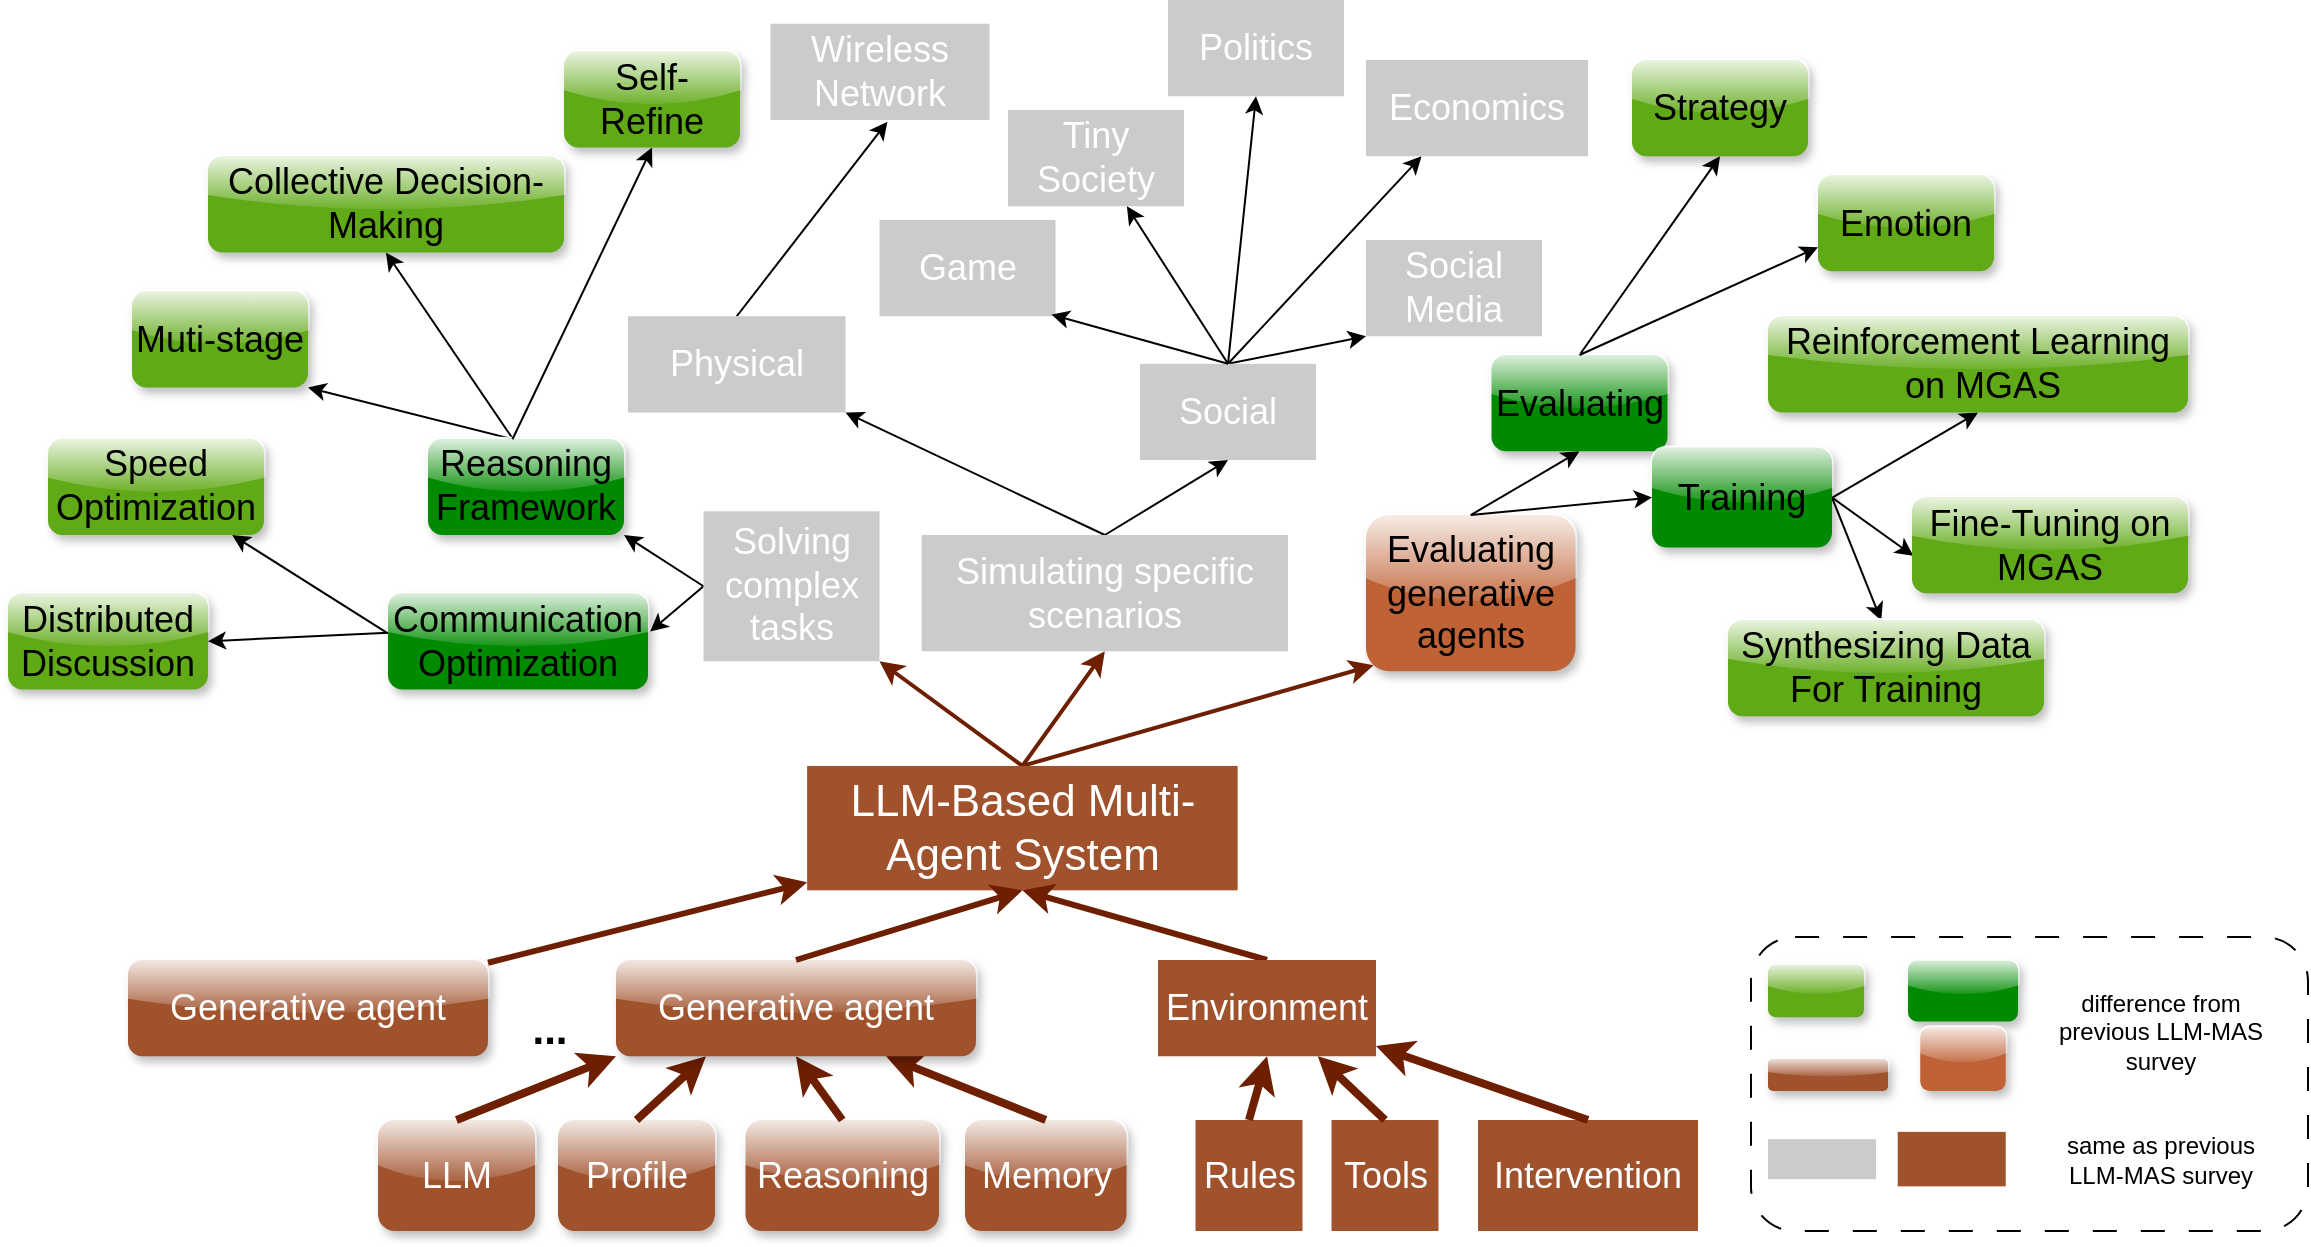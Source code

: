 <mxfile version="26.0.3">
  <diagram id="JpZkx26YbNmgNPjJ96g1" name="tree">
    <mxGraphModel dx="3058" dy="1366" grid="1" gridSize="10" guides="1" tooltips="1" connect="1" arrows="1" fold="1" page="1" pageScale="1" pageWidth="827" pageHeight="1169" math="0" shadow="0">
      <root>
        <mxCell id="0" />
        <mxCell id="1" parent="0" />
        <mxCell id="skaffKzBVd656h6PqjQr-44" value="" style="endArrow=classic;html=1;rounded=0;exitX=0.5;exitY=0;exitDx=0;exitDy=0;entryX=1;entryY=1;entryDx=0;entryDy=0;strokeWidth=2;fillColor=#a0522d;strokeColor=#6D1F00;fontSize=18;" parent="1" source="skaffKzBVd656h6PqjQr-10" target="skaffKzBVd656h6PqjQr-45" edge="1">
          <mxGeometry width="50" height="50" relative="1" as="geometry">
            <mxPoint x="409" y="1210" as="sourcePoint" />
            <mxPoint x="630" y="1130" as="targetPoint" />
          </mxGeometry>
        </mxCell>
        <mxCell id="skaffKzBVd656h6PqjQr-49" value="&lt;div style=&quot;font-size: 18px;&quot;&gt;Evaluating generative&lt;/div&gt;&lt;div style=&quot;font-size: 18px;&quot;&gt;agents&lt;/div&gt;" style="rounded=1;whiteSpace=wrap;html=1;fillColor=#BF6236;strokeColor=none;fontColor=#000000;fontSize=18;shadow=1;glass=1;" parent="1" vertex="1">
          <mxGeometry x="469" y="887.51" width="104.75" height="78.13" as="geometry" />
        </mxCell>
        <mxCell id="skaffKzBVd656h6PqjQr-51" value="" style="endArrow=classic;html=1;rounded=0;entryX=0.036;entryY=0.961;entryDx=0;entryDy=0;strokeWidth=2;exitX=0.5;exitY=0;exitDx=0;exitDy=0;fillColor=#a0522d;strokeColor=#6D1F00;fontSize=18;entryPerimeter=0;" parent="1" source="skaffKzBVd656h6PqjQr-10" target="skaffKzBVd656h6PqjQr-49" edge="1">
          <mxGeometry width="50" height="50" relative="1" as="geometry">
            <mxPoint x="366" y="1010" as="sourcePoint" />
            <mxPoint x="401" y="1120" as="targetPoint" />
          </mxGeometry>
        </mxCell>
        <mxCell id="skaffKzBVd656h6PqjQr-130" value="" style="endArrow=classic;html=1;rounded=0;entryX=0.5;entryY=1;entryDx=0;entryDy=0;strokeWidth=2;fillColor=#a0522d;strokeColor=#6D1F00;fontSize=18;exitX=0.5;exitY=0;exitDx=0;exitDy=0;" parent="1" source="skaffKzBVd656h6PqjQr-10" target="skaffKzBVd656h6PqjQr-48" edge="1">
          <mxGeometry width="50" height="50" relative="1" as="geometry">
            <mxPoint x="380" y="1010" as="sourcePoint" />
            <mxPoint x="517" y="961" as="targetPoint" />
          </mxGeometry>
        </mxCell>
        <mxCell id="skaffKzBVd656h6PqjQr-55" style="rounded=0;orthogonalLoop=1;jettySize=auto;html=1;exitX=0;exitY=0.5;exitDx=0;exitDy=0;entryX=1.008;entryY=0.399;entryDx=0;entryDy=0;fontSize=18;entryPerimeter=0;" parent="1" source="skaffKzBVd656h6PqjQr-45" target="skaffKzBVd656h6PqjQr-94" edge="1">
          <mxGeometry relative="1" as="geometry">
            <mxPoint x="-20" y="956.275" as="targetPoint" />
          </mxGeometry>
        </mxCell>
        <mxCell id="skaffKzBVd656h6PqjQr-59" style="rounded=0;orthogonalLoop=1;jettySize=auto;html=1;exitX=0;exitY=0.5;exitDx=0;exitDy=0;entryX=1;entryY=1;entryDx=0;entryDy=0;fontSize=18;" parent="1" source="skaffKzBVd656h6PqjQr-45" target="skaffKzBVd656h6PqjQr-93" edge="1">
          <mxGeometry relative="1" as="geometry">
            <mxPoint x="-110" y="877.835" as="targetPoint" />
          </mxGeometry>
        </mxCell>
        <mxCell id="skaffKzBVd656h6PqjQr-45" value="Solving complex tasks" style="rounded=0;whiteSpace=wrap;html=1;fillColor=#CBCBCB;strokeColor=none;fontColor=#ffffff;fontSize=18;" parent="1" vertex="1">
          <mxGeometry x="137.75" y="885.64" width="88" height="75" as="geometry" />
        </mxCell>
        <mxCell id="skaffKzBVd656h6PqjQr-68" style="rounded=0;orthogonalLoop=1;jettySize=auto;html=1;exitX=0.5;exitY=0;exitDx=0;exitDy=0;entryX=0.5;entryY=1;entryDx=0;entryDy=0;fontSize=18;" parent="1" source="skaffKzBVd656h6PqjQr-48" target="skaffKzBVd656h6PqjQr-66" edge="1">
          <mxGeometry relative="1" as="geometry" />
        </mxCell>
        <mxCell id="skaffKzBVd656h6PqjQr-69" style="rounded=0;orthogonalLoop=1;jettySize=auto;html=1;exitX=0.5;exitY=0;exitDx=0;exitDy=0;entryX=1;entryY=1;entryDx=0;entryDy=0;fontSize=18;" parent="1" source="skaffKzBVd656h6PqjQr-48" target="skaffKzBVd656h6PqjQr-67" edge="1">
          <mxGeometry relative="1" as="geometry" />
        </mxCell>
        <mxCell id="skaffKzBVd656h6PqjQr-48" value="&lt;div style=&quot;font-size: 18px;&quot;&gt;Simulating specific s&lt;span style=&quot;background-color: initial; font-size: 18px;&quot;&gt;cenarios&lt;/span&gt;&lt;/div&gt;" style="rounded=0;whiteSpace=wrap;html=1;fillColor=light-dark(#CBCBCB,#CC7C56);strokeColor=none;fontColor=#ffffff;fontSize=18;" parent="1" vertex="1">
          <mxGeometry x="246.81" y="897.51" width="183.19" height="58.13" as="geometry" />
        </mxCell>
        <mxCell id="skaffKzBVd656h6PqjQr-62" style="rounded=0;orthogonalLoop=1;jettySize=auto;html=1;exitX=0.5;exitY=0;exitDx=0;exitDy=0;entryX=0.5;entryY=1;entryDx=0;entryDy=0;fontSize=18;" parent="1" source="skaffKzBVd656h6PqjQr-49" target="skaffKzBVd656h6PqjQr-60" edge="1">
          <mxGeometry relative="1" as="geometry">
            <mxPoint x="512.375" y="915.64" as="sourcePoint" />
          </mxGeometry>
        </mxCell>
        <mxCell id="skaffKzBVd656h6PqjQr-115" style="rounded=0;orthogonalLoop=1;jettySize=auto;html=1;exitX=0.5;exitY=0;exitDx=0;exitDy=0;entryX=0.5;entryY=1;entryDx=0;entryDy=0;fontSize=18;" parent="1" source="skaffKzBVd656h6PqjQr-60" target="skaffKzBVd656h6PqjQr-111" edge="1">
          <mxGeometry relative="1" as="geometry">
            <mxPoint x="712" y="819.64" as="targetPoint" />
          </mxGeometry>
        </mxCell>
        <mxCell id="skaffKzBVd656h6PqjQr-60" value="Evaluating" style="rounded=1;whiteSpace=wrap;html=1;fillColor=#008a00;fontColor=#000000;strokeColor=none;fontSize=18;glass=1;shadow=1;" parent="1" vertex="1">
          <mxGeometry x="531.75" y="807.51" width="88" height="48.13" as="geometry" />
        </mxCell>
        <mxCell id="skaffKzBVd656h6PqjQr-75" style="rounded=0;orthogonalLoop=1;jettySize=auto;html=1;exitX=0.5;exitY=0;exitDx=0;exitDy=0;entryX=0;entryY=1;entryDx=0;entryDy=0;fontSize=18;" parent="1" source="skaffKzBVd656h6PqjQr-66" target="skaffKzBVd656h6PqjQr-74" edge="1">
          <mxGeometry relative="1" as="geometry" />
        </mxCell>
        <mxCell id="skaffKzBVd656h6PqjQr-77" style="rounded=0;orthogonalLoop=1;jettySize=auto;html=1;exitX=0.5;exitY=0;exitDx=0;exitDy=0;fontSize=18;entryX=0.25;entryY=1;entryDx=0;entryDy=0;" parent="1" source="skaffKzBVd656h6PqjQr-66" target="skaffKzBVd656h6PqjQr-76" edge="1">
          <mxGeometry relative="1" as="geometry">
            <mxPoint x="491.95" y="713.77" as="targetPoint" />
          </mxGeometry>
        </mxCell>
        <mxCell id="skaffKzBVd656h6PqjQr-87" style="rounded=0;orthogonalLoop=1;jettySize=auto;html=1;exitX=0.5;exitY=0;exitDx=0;exitDy=0;entryX=0.5;entryY=1;entryDx=0;entryDy=0;fontSize=18;" parent="1" source="skaffKzBVd656h6PqjQr-66" target="skaffKzBVd656h6PqjQr-81" edge="1">
          <mxGeometry relative="1" as="geometry">
            <mxPoint x="414" y="683.77" as="targetPoint" />
          </mxGeometry>
        </mxCell>
        <mxCell id="skaffKzBVd656h6PqjQr-66" value="Social" style="rounded=0;whiteSpace=wrap;html=1;fillColor=light-dark(#CBCBCB,#CC7C56);strokeColor=none;fontColor=#ffffff;fontSize=18;" parent="1" vertex="1">
          <mxGeometry x="356" y="811.9" width="88" height="48.13" as="geometry" />
        </mxCell>
        <mxCell id="skaffKzBVd656h6PqjQr-89" style="rounded=0;orthogonalLoop=1;jettySize=auto;html=1;exitX=0.5;exitY=0;exitDx=0;exitDy=0;entryX=0.534;entryY=1.017;entryDx=0;entryDy=0;fontSize=18;entryPerimeter=0;" parent="1" source="skaffKzBVd656h6PqjQr-67" target="skaffKzBVd656h6PqjQr-83" edge="1">
          <mxGeometry relative="1" as="geometry">
            <mxPoint x="226" y="695.64" as="targetPoint" />
          </mxGeometry>
        </mxCell>
        <mxCell id="skaffKzBVd656h6PqjQr-67" value="Physical" style="rounded=0;whiteSpace=wrap;html=1;fillColor=light-dark(#CBCBCB,#CC7C56);strokeColor=none;fontColor=#ffffff;fontSize=18;" parent="1" vertex="1">
          <mxGeometry x="100" y="788.13" width="108.75" height="48.13" as="geometry" />
        </mxCell>
        <mxCell id="skaffKzBVd656h6PqjQr-92" style="rounded=0;orthogonalLoop=1;jettySize=auto;html=1;exitX=0.444;exitY=0.034;exitDx=0;exitDy=0;entryX=0.5;entryY=1;entryDx=0;entryDy=0;fontSize=18;exitPerimeter=0;" parent="1" source="skaffKzBVd656h6PqjQr-93" target="skaffKzBVd656h6PqjQr-85" edge="1">
          <mxGeometry relative="1" as="geometry">
            <mxPoint x="82" y="811.9" as="targetPoint" />
          </mxGeometry>
        </mxCell>
        <mxCell id="skaffKzBVd656h6PqjQr-74" value="Social Media" style="rounded=0;whiteSpace=wrap;html=1;strokeColor=none;fillColor=#CBCBCB;fontColor=#ffffff;fontSize=18;" parent="1" vertex="1">
          <mxGeometry x="469" y="750.0" width="88" height="48.13" as="geometry" />
        </mxCell>
        <mxCell id="skaffKzBVd656h6PqjQr-76" value="Economics" style="rounded=0;whiteSpace=wrap;html=1;strokeColor=none;fillColor=#CBCBCB;fontColor=#ffffff;fontSize=18;" parent="1" vertex="1">
          <mxGeometry x="469" y="660" width="111" height="48.13" as="geometry" />
        </mxCell>
        <mxCell id="skaffKzBVd656h6PqjQr-81" value="&lt;div&gt;Politics&lt;/div&gt;" style="rounded=0;whiteSpace=wrap;html=1;strokeColor=none;fillColor=#CBCBCB;fontColor=#ffffff;fontSize=18;" parent="1" vertex="1">
          <mxGeometry x="370" y="630.0" width="88" height="48.13" as="geometry" />
        </mxCell>
        <mxCell id="skaffKzBVd656h6PqjQr-82" value="Tiny Society" style="rounded=0;whiteSpace=wrap;html=1;strokeColor=none;fillColor=#CBCBCB;fontColor=#ffffff;fontSize=18;" parent="1" vertex="1">
          <mxGeometry x="290" y="685.0" width="88" height="48.13" as="geometry" />
        </mxCell>
        <mxCell id="skaffKzBVd656h6PqjQr-83" value="Wireless Network" style="rounded=0;whiteSpace=wrap;html=1;strokeColor=none;fillColor=#CBCBCB;fontColor=#ffffff;fontSize=18;" parent="1" vertex="1">
          <mxGeometry x="171.25" y="641.87" width="109.5" height="48.13" as="geometry" />
        </mxCell>
        <mxCell id="skaffKzBVd656h6PqjQr-84" value="Game" style="rounded=0;whiteSpace=wrap;html=1;strokeColor=none;fillColor=#CBCBCB;fontColor=#ffffff;fontSize=18;" parent="1" vertex="1">
          <mxGeometry x="225.75" y="740.0" width="88" height="48.13" as="geometry" />
        </mxCell>
        <mxCell id="skaffKzBVd656h6PqjQr-85" value="Collective Decision-Making" style="rounded=1;whiteSpace=wrap;html=1;strokeColor=none;fillColor=#60a917;fontColor=#000000;fontSize=18;shadow=1;glass=1;" parent="1" vertex="1">
          <mxGeometry x="-110" y="708.13" width="178" height="48.13" as="geometry" />
        </mxCell>
        <mxCell id="skaffKzBVd656h6PqjQr-88" style="rounded=0;orthogonalLoop=1;jettySize=auto;html=1;exitX=0.5;exitY=0;exitDx=0;exitDy=0;entryX=0.977;entryY=0.982;entryDx=0;entryDy=0;fontSize=18;entryPerimeter=0;" parent="1" source="skaffKzBVd656h6PqjQr-66" target="skaffKzBVd656h6PqjQr-84" edge="1">
          <mxGeometry relative="1" as="geometry" />
        </mxCell>
        <mxCell id="skaffKzBVd656h6PqjQr-103" style="rounded=0;orthogonalLoop=1;jettySize=auto;html=1;exitX=0.428;exitY=0.003;exitDx=0;exitDy=0;entryX=1;entryY=1;entryDx=0;entryDy=0;fontSize=18;exitPerimeter=0;" parent="1" source="skaffKzBVd656h6PqjQr-93" target="skaffKzBVd656h6PqjQr-97" edge="1">
          <mxGeometry relative="1" as="geometry" />
        </mxCell>
        <mxCell id="skaffKzBVd656h6PqjQr-93" value="Reasoning Framework" style="rounded=1;whiteSpace=wrap;html=1;fillColor=#008a00;strokeColor=none;fontColor=#000000;fontSize=18;glass=1;shadow=1;" parent="1" vertex="1">
          <mxGeometry y="849.38" width="98" height="48.13" as="geometry" />
        </mxCell>
        <mxCell id="skaffKzBVd656h6PqjQr-104" style="rounded=0;orthogonalLoop=1;jettySize=auto;html=1;fontSize=18;exitX=-0.002;exitY=0.415;exitDx=0;exitDy=0;exitPerimeter=0;" parent="1" source="skaffKzBVd656h6PqjQr-94" target="skaffKzBVd656h6PqjQr-98" edge="1">
          <mxGeometry relative="1" as="geometry">
            <mxPoint x="-30" y="940" as="sourcePoint" />
          </mxGeometry>
        </mxCell>
        <mxCell id="skaffKzBVd656h6PqjQr-105" style="rounded=0;orthogonalLoop=1;jettySize=auto;html=1;exitX=0.001;exitY=0.412;exitDx=0;exitDy=0;entryX=1;entryY=0.5;entryDx=0;entryDy=0;fontSize=18;exitPerimeter=0;" parent="1" source="skaffKzBVd656h6PqjQr-94" target="skaffKzBVd656h6PqjQr-99" edge="1">
          <mxGeometry relative="1" as="geometry">
            <mxPoint x="110" y="956.275" as="sourcePoint" />
            <mxPoint x="-160" y="974.705" as="targetPoint" />
          </mxGeometry>
        </mxCell>
        <mxCell id="skaffKzBVd656h6PqjQr-94" value="Communication Optimization" style="rounded=1;whiteSpace=wrap;html=1;fillColor=#008a00;strokeColor=none;fontColor=#000000;fontSize=18;glass=1;shadow=1;" parent="1" vertex="1">
          <mxGeometry x="-20" y="926.57" width="130" height="48.13" as="geometry" />
        </mxCell>
        <mxCell id="skaffKzBVd656h6PqjQr-97" value="Muti-stage" style="rounded=1;whiteSpace=wrap;html=1;strokeColor=none;fillColor=#60a917;fontColor=#000000;fontSize=18;glass=1;shadow=1;" parent="1" vertex="1">
          <mxGeometry x="-148" y="775.64" width="88" height="48.13" as="geometry" />
        </mxCell>
        <mxCell id="skaffKzBVd656h6PqjQr-98" value="Speed Optimization" style="rounded=1;whiteSpace=wrap;html=1;strokeColor=none;fillColor=#60a917;fontColor=#000000;fontSize=18;glass=1;shadow=1;" parent="1" vertex="1">
          <mxGeometry x="-190" y="849.38" width="108" height="48.13" as="geometry" />
        </mxCell>
        <mxCell id="skaffKzBVd656h6PqjQr-99" value="Distributed Discussion" style="rounded=1;whiteSpace=wrap;html=1;strokeColor=none;fillColor=#60a917;fontColor=#000000;fontSize=18;glass=1;shadow=1;" parent="1" vertex="1">
          <mxGeometry x="-210" y="926.57" width="100" height="48.13" as="geometry" />
        </mxCell>
        <mxCell id="skaffKzBVd656h6PqjQr-125" style="rounded=0;orthogonalLoop=1;jettySize=auto;html=1;exitX=0.978;exitY=0.525;exitDx=0;exitDy=0;entryX=0.5;entryY=1;entryDx=0;entryDy=0;fontSize=18;exitPerimeter=0;" parent="1" source="skaffKzBVd656h6PqjQr-109" target="skaffKzBVd656h6PqjQr-122" edge="1">
          <mxGeometry relative="1" as="geometry" />
        </mxCell>
        <mxCell id="skaffKzBVd656h6PqjQr-126" style="rounded=0;orthogonalLoop=1;jettySize=auto;html=1;fontSize=18;entryX=0.005;entryY=0.613;entryDx=0;entryDy=0;entryPerimeter=0;exitX=1;exitY=0.5;exitDx=0;exitDy=0;" parent="1" source="skaffKzBVd656h6PqjQr-109" target="skaffKzBVd656h6PqjQr-113" edge="1">
          <mxGeometry relative="1" as="geometry" />
        </mxCell>
        <mxCell id="skaffKzBVd656h6PqjQr-127" style="rounded=0;orthogonalLoop=1;jettySize=auto;html=1;exitX=1;exitY=0.5;exitDx=0;exitDy=0;entryX=0.485;entryY=0.007;entryDx=0;entryDy=0;fontSize=18;entryPerimeter=0;" parent="1" source="skaffKzBVd656h6PqjQr-109" target="skaffKzBVd656h6PqjQr-121" edge="1">
          <mxGeometry relative="1" as="geometry">
            <mxPoint x="691" y="955.64" as="targetPoint" />
          </mxGeometry>
        </mxCell>
        <mxCell id="skaffKzBVd656h6PqjQr-109" value="Training" style="rounded=1;whiteSpace=wrap;html=1;fillColor=#008a00;fontColor=#000000;strokeColor=none;fontSize=18;glass=1;shadow=1;" parent="1" vertex="1">
          <mxGeometry x="612" y="853.77" width="90" height="50" as="geometry" />
        </mxCell>
        <mxCell id="skaffKzBVd656h6PqjQr-110" style="rounded=0;orthogonalLoop=1;jettySize=auto;html=1;exitX=0.5;exitY=0;exitDx=0;exitDy=0;fontSize=18;entryX=0;entryY=0.5;entryDx=0;entryDy=0;" parent="1" source="skaffKzBVd656h6PqjQr-49" target="skaffKzBVd656h6PqjQr-109" edge="1">
          <mxGeometry relative="1" as="geometry">
            <mxPoint x="512.375" y="915.64" as="sourcePoint" />
            <mxPoint x="590" y="911" as="targetPoint" />
          </mxGeometry>
        </mxCell>
        <mxCell id="skaffKzBVd656h6PqjQr-111" value="Strategy" style="rounded=1;whiteSpace=wrap;html=1;strokeColor=none;fillColor=#60a917;fontColor=#000000;fontSize=18;glass=1;shadow=1;gradientColor=none;" parent="1" vertex="1">
          <mxGeometry x="602" y="660.0" width="88" height="48.13" as="geometry" />
        </mxCell>
        <mxCell id="skaffKzBVd656h6PqjQr-112" value="Emotion" style="rounded=1;whiteSpace=wrap;html=1;strokeColor=none;fillColor=#60a917;fontColor=#000000;fontSize=18;glass=1;shadow=1;" parent="1" vertex="1">
          <mxGeometry x="695" y="717.51" width="88" height="48.13" as="geometry" />
        </mxCell>
        <mxCell id="skaffKzBVd656h6PqjQr-113" value="Fine-Tuning on MGAS" style="rounded=1;whiteSpace=wrap;html=1;strokeColor=none;fillColor=#60a917;fontColor=#000000;fontSize=18;glass=1;shadow=1;" parent="1" vertex="1">
          <mxGeometry x="742" y="878.44" width="138" height="48.13" as="geometry" />
        </mxCell>
        <mxCell id="skaffKzBVd656h6PqjQr-121" value="&lt;div&gt;Synthesizing Data For Training&lt;/div&gt;" style="rounded=1;whiteSpace=wrap;html=1;strokeColor=none;fillColor=#60a917;fontColor=#000000;fontSize=18;glass=1;shadow=1;" parent="1" vertex="1">
          <mxGeometry x="650" y="940" width="158" height="48.13" as="geometry" />
        </mxCell>
        <mxCell id="skaffKzBVd656h6PqjQr-122" value="&lt;span style=&quot;background-color: initial;&quot;&gt;Reinforcement Learning&lt;/span&gt;&lt;br&gt;&amp;nbsp;on MGAS" style="rounded=1;whiteSpace=wrap;html=1;strokeColor=none;fillColor=#60a917;fontColor=#000000;fontSize=18;glass=1;shadow=1;" parent="1" vertex="1">
          <mxGeometry x="670" y="788.13" width="210" height="48.13" as="geometry" />
        </mxCell>
        <mxCell id="4mtZTrKe0Ws6-dNjXsxN-1" style="rounded=0;orthogonalLoop=1;jettySize=auto;html=1;exitX=0.5;exitY=0;exitDx=0;exitDy=0;fontSize=18;" parent="1" source="skaffKzBVd656h6PqjQr-66" target="skaffKzBVd656h6PqjQr-82" edge="1">
          <mxGeometry relative="1" as="geometry">
            <mxPoint x="390" y="821.64" as="sourcePoint" />
            <mxPoint x="404" y="693.64" as="targetPoint" />
          </mxGeometry>
        </mxCell>
        <mxCell id="4mtZTrKe0Ws6-dNjXsxN-2" value="Self-Refine" style="rounded=1;whiteSpace=wrap;html=1;strokeColor=none;fillColor=#60a917;fontColor=#000000;fontSize=18;glass=1;shadow=1;" parent="1" vertex="1">
          <mxGeometry x="68.0" y="655.61" width="88" height="48.13" as="geometry" />
        </mxCell>
        <mxCell id="4mtZTrKe0Ws6-dNjXsxN-3" style="rounded=0;orthogonalLoop=1;jettySize=auto;html=1;entryX=0.5;entryY=1;entryDx=0;entryDy=0;fontSize=18;exitX=0.431;exitY=0.005;exitDx=0;exitDy=0;exitPerimeter=0;" parent="1" source="skaffKzBVd656h6PqjQr-93" target="4mtZTrKe0Ws6-dNjXsxN-2" edge="1">
          <mxGeometry relative="1" as="geometry">
            <mxPoint x="60" y="845.64" as="sourcePoint" />
            <mxPoint x="112" y="709.38" as="targetPoint" />
          </mxGeometry>
        </mxCell>
        <mxCell id="4mtZTrKe0Ws6-dNjXsxN-4" style="rounded=0;orthogonalLoop=1;jettySize=auto;html=1;fontSize=18;entryX=0;entryY=0.75;entryDx=0;entryDy=0;exitX=0.5;exitY=0;exitDx=0;exitDy=0;" parent="1" source="skaffKzBVd656h6PqjQr-60" target="skaffKzBVd656h6PqjQr-112" edge="1">
          <mxGeometry relative="1" as="geometry">
            <mxPoint x="597" y="767.64" as="targetPoint" />
            <mxPoint x="524" y="853.64" as="sourcePoint" />
          </mxGeometry>
        </mxCell>
        <mxCell id="Tc7P8LKHMEHr6oD4uBUF-6" value="" style="group" vertex="1" connectable="0" parent="1">
          <mxGeometry x="-150" y="1012.97" width="785" height="232.53" as="geometry" />
        </mxCell>
        <mxCell id="skaffKzBVd656h6PqjQr-1" value="&lt;div&gt;&lt;span style=&quot;background-color: initial;&quot;&gt;Profile&lt;/span&gt;&lt;/div&gt;" style="rounded=1;whiteSpace=wrap;html=1;fillColor=#a0522d;fontColor=#ffffff;strokeColor=none;fontSize=18;glass=1;shadow=1;" parent="Tc7P8LKHMEHr6oD4uBUF-6" vertex="1">
          <mxGeometry x="215" y="177.03" width="78.5" height="55.5" as="geometry" />
        </mxCell>
        <mxCell id="skaffKzBVd656h6PqjQr-2" value="Reasoning" style="rounded=1;whiteSpace=wrap;html=1;fillColor=#a0522d;fontColor=#ffffff;strokeColor=none;fontSize=18;glass=1;shadow=1;" parent="Tc7P8LKHMEHr6oD4uBUF-6" vertex="1">
          <mxGeometry x="308.75" y="177.03" width="96.75" height="55.5" as="geometry" />
        </mxCell>
        <mxCell id="skaffKzBVd656h6PqjQr-10" value="&lt;font style=&quot;font-size: 22px;&quot;&gt;LLM-Based Multi-Agent System&lt;/font&gt;" style="rounded=0;whiteSpace=wrap;html=1;fillColor=#a0522d;fontColor=#ffffff;strokeColor=none;fontSize=22;" parent="Tc7P8LKHMEHr6oD4uBUF-6" vertex="1">
          <mxGeometry x="339.57" width="215.25" height="62.19" as="geometry" />
        </mxCell>
        <mxCell id="skaffKzBVd656h6PqjQr-17" value="Memory" style="rounded=1;whiteSpace=wrap;html=1;fillColor=#a0522d;fontColor=#ffffff;strokeColor=none;fontSize=18;glass=1;shadow=1;" parent="Tc7P8LKHMEHr6oD4uBUF-6" vertex="1">
          <mxGeometry x="418.5" y="177.03" width="80.75" height="55.5" as="geometry" />
        </mxCell>
        <mxCell id="skaffKzBVd656h6PqjQr-29" value="" style="endArrow=classic;html=1;rounded=0;exitX=0.5;exitY=0;exitDx=0;exitDy=0;entryX=0.25;entryY=1;entryDx=0;entryDy=0;strokeWidth=4;fillColor=#a0522d;strokeColor=#6D1F00;fontSize=18;" parent="Tc7P8LKHMEHr6oD4uBUF-6" source="skaffKzBVd656h6PqjQr-1" target="skaffKzBVd656h6PqjQr-33" edge="1">
          <mxGeometry width="50" height="50" relative="1" as="geometry">
            <mxPoint x="181.91" y="266.03" as="sourcePoint" />
            <mxPoint x="198.41" y="257.03" as="targetPoint" />
          </mxGeometry>
        </mxCell>
        <mxCell id="skaffKzBVd656h6PqjQr-30" value="" style="endArrow=classic;html=1;rounded=0;exitX=0.5;exitY=0;exitDx=0;exitDy=0;entryX=0.5;entryY=1;entryDx=0;entryDy=0;strokeWidth=4;fillColor=#a0522d;strokeColor=#6D1F00;fontSize=18;" parent="Tc7P8LKHMEHr6oD4uBUF-6" source="skaffKzBVd656h6PqjQr-2" target="skaffKzBVd656h6PqjQr-33" edge="1">
          <mxGeometry width="50" height="50" relative="1" as="geometry">
            <mxPoint x="150.41" y="346.03" as="sourcePoint" />
            <mxPoint x="239.25" y="256.592" as="targetPoint" />
          </mxGeometry>
        </mxCell>
        <mxCell id="skaffKzBVd656h6PqjQr-31" value="" style="endArrow=classic;html=1;rounded=0;exitX=0.5;exitY=0;exitDx=0;exitDy=0;entryX=0.75;entryY=1;entryDx=0;entryDy=0;strokeWidth=4;fillColor=#a0522d;strokeColor=#6D1F00;fontSize=18;" parent="Tc7P8LKHMEHr6oD4uBUF-6" source="skaffKzBVd656h6PqjQr-17" target="skaffKzBVd656h6PqjQr-33" edge="1">
          <mxGeometry width="50" height="50" relative="1" as="geometry">
            <mxPoint x="250.41" y="346.03" as="sourcePoint" />
            <mxPoint x="280.25" y="256.592" as="targetPoint" />
          </mxGeometry>
        </mxCell>
        <mxCell id="skaffKzBVd656h6PqjQr-33" value="Generative agent" style="rounded=1;whiteSpace=wrap;html=1;fillColor=#a0522d;fontColor=#ffffff;strokeColor=none;fontSize=18;glass=1;shadow=1;" parent="Tc7P8LKHMEHr6oD4uBUF-6" vertex="1">
          <mxGeometry x="244" y="97.03" width="180" height="48.13" as="geometry" />
        </mxCell>
        <mxCell id="skaffKzBVd656h6PqjQr-64" style="rounded=0;orthogonalLoop=1;jettySize=auto;html=1;exitX=0.5;exitY=0;exitDx=0;exitDy=0;entryX=0.5;entryY=1;entryDx=0;entryDy=0;strokeWidth=3;fillColor=#a0522d;strokeColor=#6D1F00;fontSize=18;" parent="Tc7P8LKHMEHr6oD4uBUF-6" source="skaffKzBVd656h6PqjQr-34" target="skaffKzBVd656h6PqjQr-10" edge="1">
          <mxGeometry relative="1" as="geometry" />
        </mxCell>
        <mxCell id="skaffKzBVd656h6PqjQr-34" value="Environment" style="rounded=0;whiteSpace=wrap;html=1;fillColor=#a0522d;fontColor=#ffffff;strokeColor=none;fontSize=18;" parent="Tc7P8LKHMEHr6oD4uBUF-6" vertex="1">
          <mxGeometry x="515" y="97.03" width="109" height="48.13" as="geometry" />
        </mxCell>
        <mxCell id="skaffKzBVd656h6PqjQr-37" value="Rules" style="rounded=0;whiteSpace=wrap;html=1;fillColor=#a0522d;fontColor=#ffffff;strokeColor=none;fontSize=18;" parent="Tc7P8LKHMEHr6oD4uBUF-6" vertex="1">
          <mxGeometry x="533.75" y="177.03" width="53.5" height="55.5" as="geometry" />
        </mxCell>
        <mxCell id="skaffKzBVd656h6PqjQr-39" value="" style="endArrow=classic;html=1;rounded=0;exitX=0.5;exitY=0;exitDx=0;exitDy=0;entryX=0.5;entryY=1;entryDx=0;entryDy=0;strokeWidth=4;fillColor=#a0522d;strokeColor=#6D1F00;fontSize=18;" parent="Tc7P8LKHMEHr6oD4uBUF-6" source="skaffKzBVd656h6PqjQr-37" target="skaffKzBVd656h6PqjQr-34" edge="1">
          <mxGeometry width="50" height="50" relative="1" as="geometry">
            <mxPoint x="526.25" y="346.03" as="sourcePoint" />
            <mxPoint x="441.25" y="294.03" as="targetPoint" />
          </mxGeometry>
        </mxCell>
        <mxCell id="skaffKzBVd656h6PqjQr-42" value="" style="endArrow=classic;html=1;rounded=0;exitX=0.5;exitY=0;exitDx=0;exitDy=0;entryX=0.5;entryY=1;entryDx=0;entryDy=0;strokeWidth=3;fillColor=#a0522d;strokeColor=#6D1F00;fontSize=18;" parent="Tc7P8LKHMEHr6oD4uBUF-6" source="skaffKzBVd656h6PqjQr-33" target="skaffKzBVd656h6PqjQr-10" edge="1">
          <mxGeometry width="50" height="50" relative="1" as="geometry">
            <mxPoint x="284" y="187.03" as="sourcePoint" />
            <mxPoint x="458" y="97.03" as="targetPoint" />
          </mxGeometry>
        </mxCell>
        <mxCell id="EdyCbkl_p3JUXa9mk3wl-1" value="LLM" style="rounded=1;whiteSpace=wrap;html=1;fillColor=#a0522d;fontColor=#ffffff;strokeColor=none;fontSize=18;glass=1;shadow=1;" parent="Tc7P8LKHMEHr6oD4uBUF-6" vertex="1">
          <mxGeometry x="125" y="177.03" width="78.5" height="55.5" as="geometry" />
        </mxCell>
        <mxCell id="EdyCbkl_p3JUXa9mk3wl-2" value="" style="endArrow=classic;html=1;rounded=0;exitX=0.5;exitY=0;exitDx=0;exitDy=0;entryX=0;entryY=1;entryDx=0;entryDy=0;strokeWidth=4;fillColor=#a0522d;strokeColor=#6D1F00;fontSize=18;" parent="Tc7P8LKHMEHr6oD4uBUF-6" source="EdyCbkl_p3JUXa9mk3wl-1" target="skaffKzBVd656h6PqjQr-33" edge="1">
          <mxGeometry width="50" height="50" relative="1" as="geometry">
            <mxPoint x="274" y="187.03" as="sourcePoint" />
            <mxPoint x="311" y="155.03" as="targetPoint" />
          </mxGeometry>
        </mxCell>
        <mxCell id="CL27KBF6f4KL-h8ZXocw-2" value="Intervention" style="rounded=0;whiteSpace=wrap;html=1;fillColor=#a0522d;fontColor=#ffffff;strokeColor=none;fontSize=18;" parent="Tc7P8LKHMEHr6oD4uBUF-6" vertex="1">
          <mxGeometry x="675" y="177.03" width="110" height="55.5" as="geometry" />
        </mxCell>
        <mxCell id="CL27KBF6f4KL-h8ZXocw-4" value="" style="endArrow=classic;html=1;rounded=0;exitX=0.5;exitY=0;exitDx=0;exitDy=0;strokeWidth=4;fillColor=#a0522d;strokeColor=#6D1F00;fontSize=18;" parent="Tc7P8LKHMEHr6oD4uBUF-6" source="CL27KBF6f4KL-h8ZXocw-2" target="skaffKzBVd656h6PqjQr-34" edge="1">
          <mxGeometry width="50" height="50" relative="1" as="geometry">
            <mxPoint x="571" y="187.03" as="sourcePoint" />
            <mxPoint x="511" y="155.03" as="targetPoint" />
          </mxGeometry>
        </mxCell>
        <mxCell id="CL27KBF6f4KL-h8ZXocw-6" value="Tools" style="rounded=0;whiteSpace=wrap;html=1;fillColor=#a0522d;fontColor=#ffffff;strokeColor=none;fontSize=18;" parent="Tc7P8LKHMEHr6oD4uBUF-6" vertex="1">
          <mxGeometry x="601.75" y="177.03" width="53.5" height="55.5" as="geometry" />
        </mxCell>
        <mxCell id="CL27KBF6f4KL-h8ZXocw-7" value="" style="endArrow=classic;html=1;rounded=0;exitX=0.5;exitY=0;exitDx=0;exitDy=0;strokeWidth=4;fillColor=#a0522d;strokeColor=#6D1F00;fontSize=18;" parent="Tc7P8LKHMEHr6oD4uBUF-6" source="CL27KBF6f4KL-h8ZXocw-6" target="skaffKzBVd656h6PqjQr-34" edge="1">
          <mxGeometry width="50" height="50" relative="1" as="geometry">
            <mxPoint x="571" y="187.03" as="sourcePoint" />
            <mxPoint x="580" y="155.03" as="targetPoint" />
          </mxGeometry>
        </mxCell>
        <mxCell id="Tc7P8LKHMEHr6oD4uBUF-1" value="Generative agent" style="rounded=1;whiteSpace=wrap;html=1;fillColor=#a0522d;fontColor=#ffffff;strokeColor=none;fontSize=18;glass=1;shadow=1;" vertex="1" parent="Tc7P8LKHMEHr6oD4uBUF-6">
          <mxGeometry y="97.03" width="180" height="48.13" as="geometry" />
        </mxCell>
        <mxCell id="Tc7P8LKHMEHr6oD4uBUF-4" value="&lt;b&gt;&lt;font style=&quot;font-size: 21px;&quot;&gt;...&lt;/font&gt;&lt;/b&gt;" style="text;html=1;align=center;verticalAlign=middle;whiteSpace=wrap;rounded=0;" vertex="1" parent="Tc7P8LKHMEHr6oD4uBUF-6">
          <mxGeometry x="181" y="116.03" width="60" height="30" as="geometry" />
        </mxCell>
        <mxCell id="Tc7P8LKHMEHr6oD4uBUF-5" value="" style="endArrow=classic;html=1;rounded=0;strokeWidth=3;fillColor=#a0522d;strokeColor=#6D1F00;fontSize=18;" edge="1" parent="Tc7P8LKHMEHr6oD4uBUF-6" source="Tc7P8LKHMEHr6oD4uBUF-1" target="skaffKzBVd656h6PqjQr-10">
          <mxGeometry width="50" height="50" relative="1" as="geometry">
            <mxPoint x="70" y="97.03" as="sourcePoint" />
            <mxPoint x="183" y="62.03" as="targetPoint" />
          </mxGeometry>
        </mxCell>
        <mxCell id="Tc7P8LKHMEHr6oD4uBUF-41" value="" style="group" vertex="1" connectable="0" parent="1">
          <mxGeometry x="661.5" y="1098.47" width="278.5" height="147.03" as="geometry" />
        </mxCell>
        <mxCell id="Tc7P8LKHMEHr6oD4uBUF-42" value="" style="group" vertex="1" connectable="0" parent="Tc7P8LKHMEHr6oD4uBUF-41">
          <mxGeometry width="278.5" height="147.03" as="geometry" />
        </mxCell>
        <mxCell id="Tc7P8LKHMEHr6oD4uBUF-3" value="" style="rounded=1;whiteSpace=wrap;html=1;dashed=1;dashPattern=12 12;" vertex="1" parent="Tc7P8LKHMEHr6oD4uBUF-42">
          <mxGeometry width="278.5" height="147.03" as="geometry" />
        </mxCell>
        <mxCell id="Tc7P8LKHMEHr6oD4uBUF-7" value="" style="rounded=0;whiteSpace=wrap;html=1;fillColor=light-dark(#CBCBCB,#CC7C56);strokeColor=none;fontColor=#ffffff;fontSize=18;" vertex="1" parent="Tc7P8LKHMEHr6oD4uBUF-42">
          <mxGeometry x="8.5" y="101.09" width="54.02" height="20" as="geometry" />
        </mxCell>
        <mxCell id="Tc7P8LKHMEHr6oD4uBUF-8" value="difference from previous LLM-MAS survey" style="text;html=1;align=center;verticalAlign=middle;whiteSpace=wrap;rounded=0;" vertex="1" parent="Tc7P8LKHMEHr6oD4uBUF-42">
          <mxGeometry x="148.5" y="17.03" width="113" height="60" as="geometry" />
        </mxCell>
        <mxCell id="Tc7P8LKHMEHr6oD4uBUF-9" value="" style="rounded=1;whiteSpace=wrap;html=1;fillColor=#008a00;fontColor=#000000;strokeColor=none;fontSize=18;glass=1;shadow=1;" vertex="1" parent="Tc7P8LKHMEHr6oD4uBUF-42">
          <mxGeometry x="78.5" y="11.75" width="55" height="30.56" as="geometry" />
        </mxCell>
        <mxCell id="Tc7P8LKHMEHr6oD4uBUF-10" value="" style="rounded=1;whiteSpace=wrap;html=1;strokeColor=none;fillColor=#60a917;fontColor=#000000;fontSize=18;glass=1;shadow=1;gradientColor=none;" vertex="1" parent="Tc7P8LKHMEHr6oD4uBUF-42">
          <mxGeometry x="8.5" y="13.91" width="48" height="26.25" as="geometry" />
        </mxCell>
        <mxCell id="Tc7P8LKHMEHr6oD4uBUF-11" value="" style="rounded=1;whiteSpace=wrap;html=1;fillColor=#a0522d;fontColor=#ffffff;strokeColor=none;fontSize=18;glass=1;shadow=1;" vertex="1" parent="Tc7P8LKHMEHr6oD4uBUF-42">
          <mxGeometry x="8.5" y="60.99" width="60" height="16.04" as="geometry" />
        </mxCell>
        <mxCell id="Tc7P8LKHMEHr6oD4uBUF-12" value="&lt;div style=&quot;font-size: 18px;&quot;&gt;&lt;br&gt;&lt;/div&gt;" style="rounded=1;whiteSpace=wrap;html=1;fillColor=#BF6236;strokeColor=none;fontColor=#000000;fontSize=18;shadow=1;glass=1;" vertex="1" parent="Tc7P8LKHMEHr6oD4uBUF-42">
          <mxGeometry x="84.62" y="45.14" width="42.75" height="31.89" as="geometry" />
        </mxCell>
        <mxCell id="Tc7P8LKHMEHr6oD4uBUF-14" value="same as previous LLM-MAS survey" style="text;html=1;align=center;verticalAlign=middle;whiteSpace=wrap;rounded=0;" vertex="1" parent="Tc7P8LKHMEHr6oD4uBUF-42">
          <mxGeometry x="148.5" y="81.09" width="113" height="60" as="geometry" />
        </mxCell>
        <mxCell id="Tc7P8LKHMEHr6oD4uBUF-40" value="" style="rounded=0;whiteSpace=wrap;html=1;fillColor=#a0522d;fontColor=#ffffff;strokeColor=none;fontSize=18;" vertex="1" parent="Tc7P8LKHMEHr6oD4uBUF-42">
          <mxGeometry x="73.37" y="97.46" width="54" height="27.25" as="geometry" />
        </mxCell>
      </root>
    </mxGraphModel>
  </diagram>
</mxfile>

